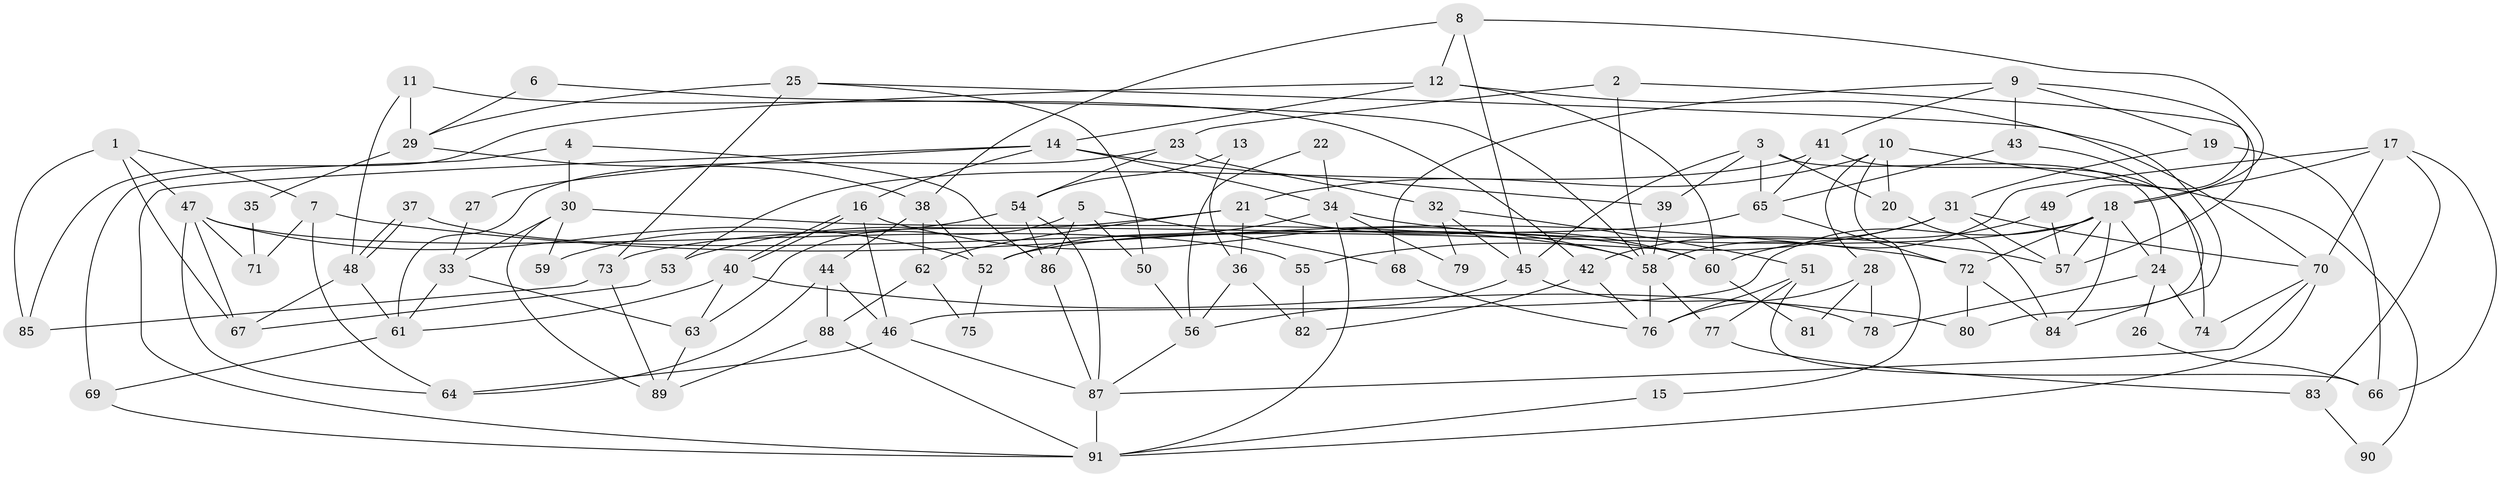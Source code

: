 // coarse degree distribution, {8: 0.1111111111111111, 11: 0.05555555555555555, 6: 0.05555555555555555, 5: 0.1388888888888889, 2: 0.1388888888888889, 3: 0.16666666666666666, 15: 0.027777777777777776, 10: 0.08333333333333333, 14: 0.027777777777777776, 4: 0.1388888888888889, 7: 0.05555555555555555}
// Generated by graph-tools (version 1.1) at 2025/18/03/04/25 18:18:52]
// undirected, 91 vertices, 182 edges
graph export_dot {
graph [start="1"]
  node [color=gray90,style=filled];
  1;
  2;
  3;
  4;
  5;
  6;
  7;
  8;
  9;
  10;
  11;
  12;
  13;
  14;
  15;
  16;
  17;
  18;
  19;
  20;
  21;
  22;
  23;
  24;
  25;
  26;
  27;
  28;
  29;
  30;
  31;
  32;
  33;
  34;
  35;
  36;
  37;
  38;
  39;
  40;
  41;
  42;
  43;
  44;
  45;
  46;
  47;
  48;
  49;
  50;
  51;
  52;
  53;
  54;
  55;
  56;
  57;
  58;
  59;
  60;
  61;
  62;
  63;
  64;
  65;
  66;
  67;
  68;
  69;
  70;
  71;
  72;
  73;
  74;
  75;
  76;
  77;
  78;
  79;
  80;
  81;
  82;
  83;
  84;
  85;
  86;
  87;
  88;
  89;
  90;
  91;
  1 -- 67;
  1 -- 7;
  1 -- 47;
  1 -- 85;
  2 -- 57;
  2 -- 58;
  2 -- 23;
  3 -- 65;
  3 -- 39;
  3 -- 20;
  3 -- 24;
  3 -- 45;
  4 -- 86;
  4 -- 69;
  4 -- 30;
  5 -- 68;
  5 -- 63;
  5 -- 50;
  5 -- 86;
  6 -- 29;
  6 -- 58;
  7 -- 64;
  7 -- 72;
  7 -- 71;
  8 -- 12;
  8 -- 18;
  8 -- 38;
  8 -- 45;
  9 -- 19;
  9 -- 41;
  9 -- 43;
  9 -- 49;
  9 -- 68;
  10 -- 28;
  10 -- 20;
  10 -- 15;
  10 -- 21;
  10 -- 90;
  11 -- 29;
  11 -- 48;
  11 -- 42;
  12 -- 60;
  12 -- 14;
  12 -- 84;
  12 -- 85;
  13 -- 54;
  13 -- 36;
  14 -- 16;
  14 -- 91;
  14 -- 27;
  14 -- 34;
  14 -- 39;
  15 -- 91;
  16 -- 40;
  16 -- 40;
  16 -- 46;
  16 -- 58;
  17 -- 70;
  17 -- 18;
  17 -- 58;
  17 -- 66;
  17 -- 83;
  18 -- 84;
  18 -- 52;
  18 -- 24;
  18 -- 46;
  18 -- 57;
  18 -- 72;
  19 -- 66;
  19 -- 31;
  20 -- 84;
  21 -- 62;
  21 -- 36;
  21 -- 53;
  21 -- 60;
  22 -- 34;
  22 -- 56;
  23 -- 54;
  23 -- 32;
  23 -- 61;
  24 -- 26;
  24 -- 74;
  24 -- 78;
  25 -- 50;
  25 -- 70;
  25 -- 29;
  25 -- 73;
  26 -- 66;
  27 -- 33;
  28 -- 78;
  28 -- 76;
  28 -- 81;
  29 -- 38;
  29 -- 35;
  30 -- 58;
  30 -- 33;
  30 -- 59;
  30 -- 89;
  31 -- 70;
  31 -- 57;
  31 -- 42;
  31 -- 55;
  32 -- 45;
  32 -- 51;
  32 -- 79;
  33 -- 63;
  33 -- 61;
  34 -- 91;
  34 -- 52;
  34 -- 57;
  34 -- 79;
  35 -- 71;
  36 -- 82;
  36 -- 56;
  37 -- 60;
  37 -- 48;
  37 -- 48;
  38 -- 44;
  38 -- 52;
  38 -- 62;
  39 -- 58;
  40 -- 61;
  40 -- 63;
  40 -- 80;
  41 -- 53;
  41 -- 65;
  41 -- 74;
  42 -- 76;
  42 -- 82;
  43 -- 65;
  43 -- 80;
  44 -- 88;
  44 -- 46;
  44 -- 64;
  45 -- 56;
  45 -- 78;
  46 -- 64;
  46 -- 87;
  47 -- 52;
  47 -- 55;
  47 -- 64;
  47 -- 67;
  47 -- 71;
  48 -- 61;
  48 -- 67;
  49 -- 57;
  49 -- 60;
  50 -- 56;
  51 -- 76;
  51 -- 66;
  51 -- 77;
  52 -- 75;
  53 -- 67;
  54 -- 87;
  54 -- 86;
  54 -- 59;
  55 -- 82;
  56 -- 87;
  58 -- 76;
  58 -- 77;
  60 -- 81;
  61 -- 69;
  62 -- 88;
  62 -- 75;
  63 -- 89;
  65 -- 73;
  65 -- 72;
  68 -- 76;
  69 -- 91;
  70 -- 74;
  70 -- 87;
  70 -- 91;
  72 -- 80;
  72 -- 84;
  73 -- 85;
  73 -- 89;
  77 -- 83;
  83 -- 90;
  86 -- 87;
  87 -- 91;
  88 -- 89;
  88 -- 91;
}
